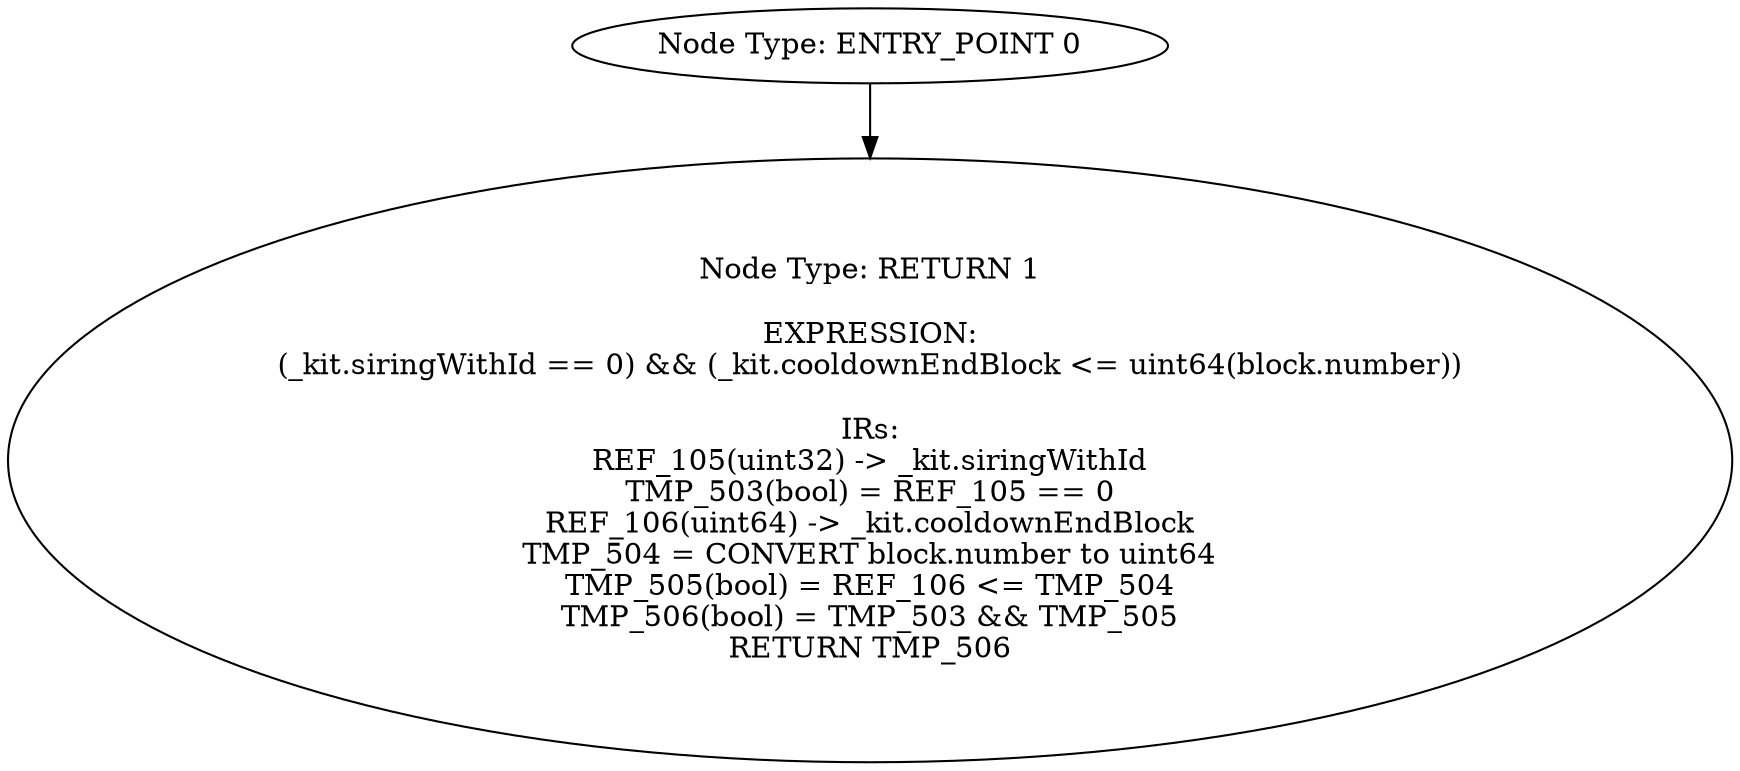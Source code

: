 digraph{
0[label="Node Type: ENTRY_POINT 0
"];
0->1;
1[label="Node Type: RETURN 1

EXPRESSION:
(_kit.siringWithId == 0) && (_kit.cooldownEndBlock <= uint64(block.number))

IRs:
REF_105(uint32) -> _kit.siringWithId
TMP_503(bool) = REF_105 == 0
REF_106(uint64) -> _kit.cooldownEndBlock
TMP_504 = CONVERT block.number to uint64
TMP_505(bool) = REF_106 <= TMP_504
TMP_506(bool) = TMP_503 && TMP_505
RETURN TMP_506"];
}
